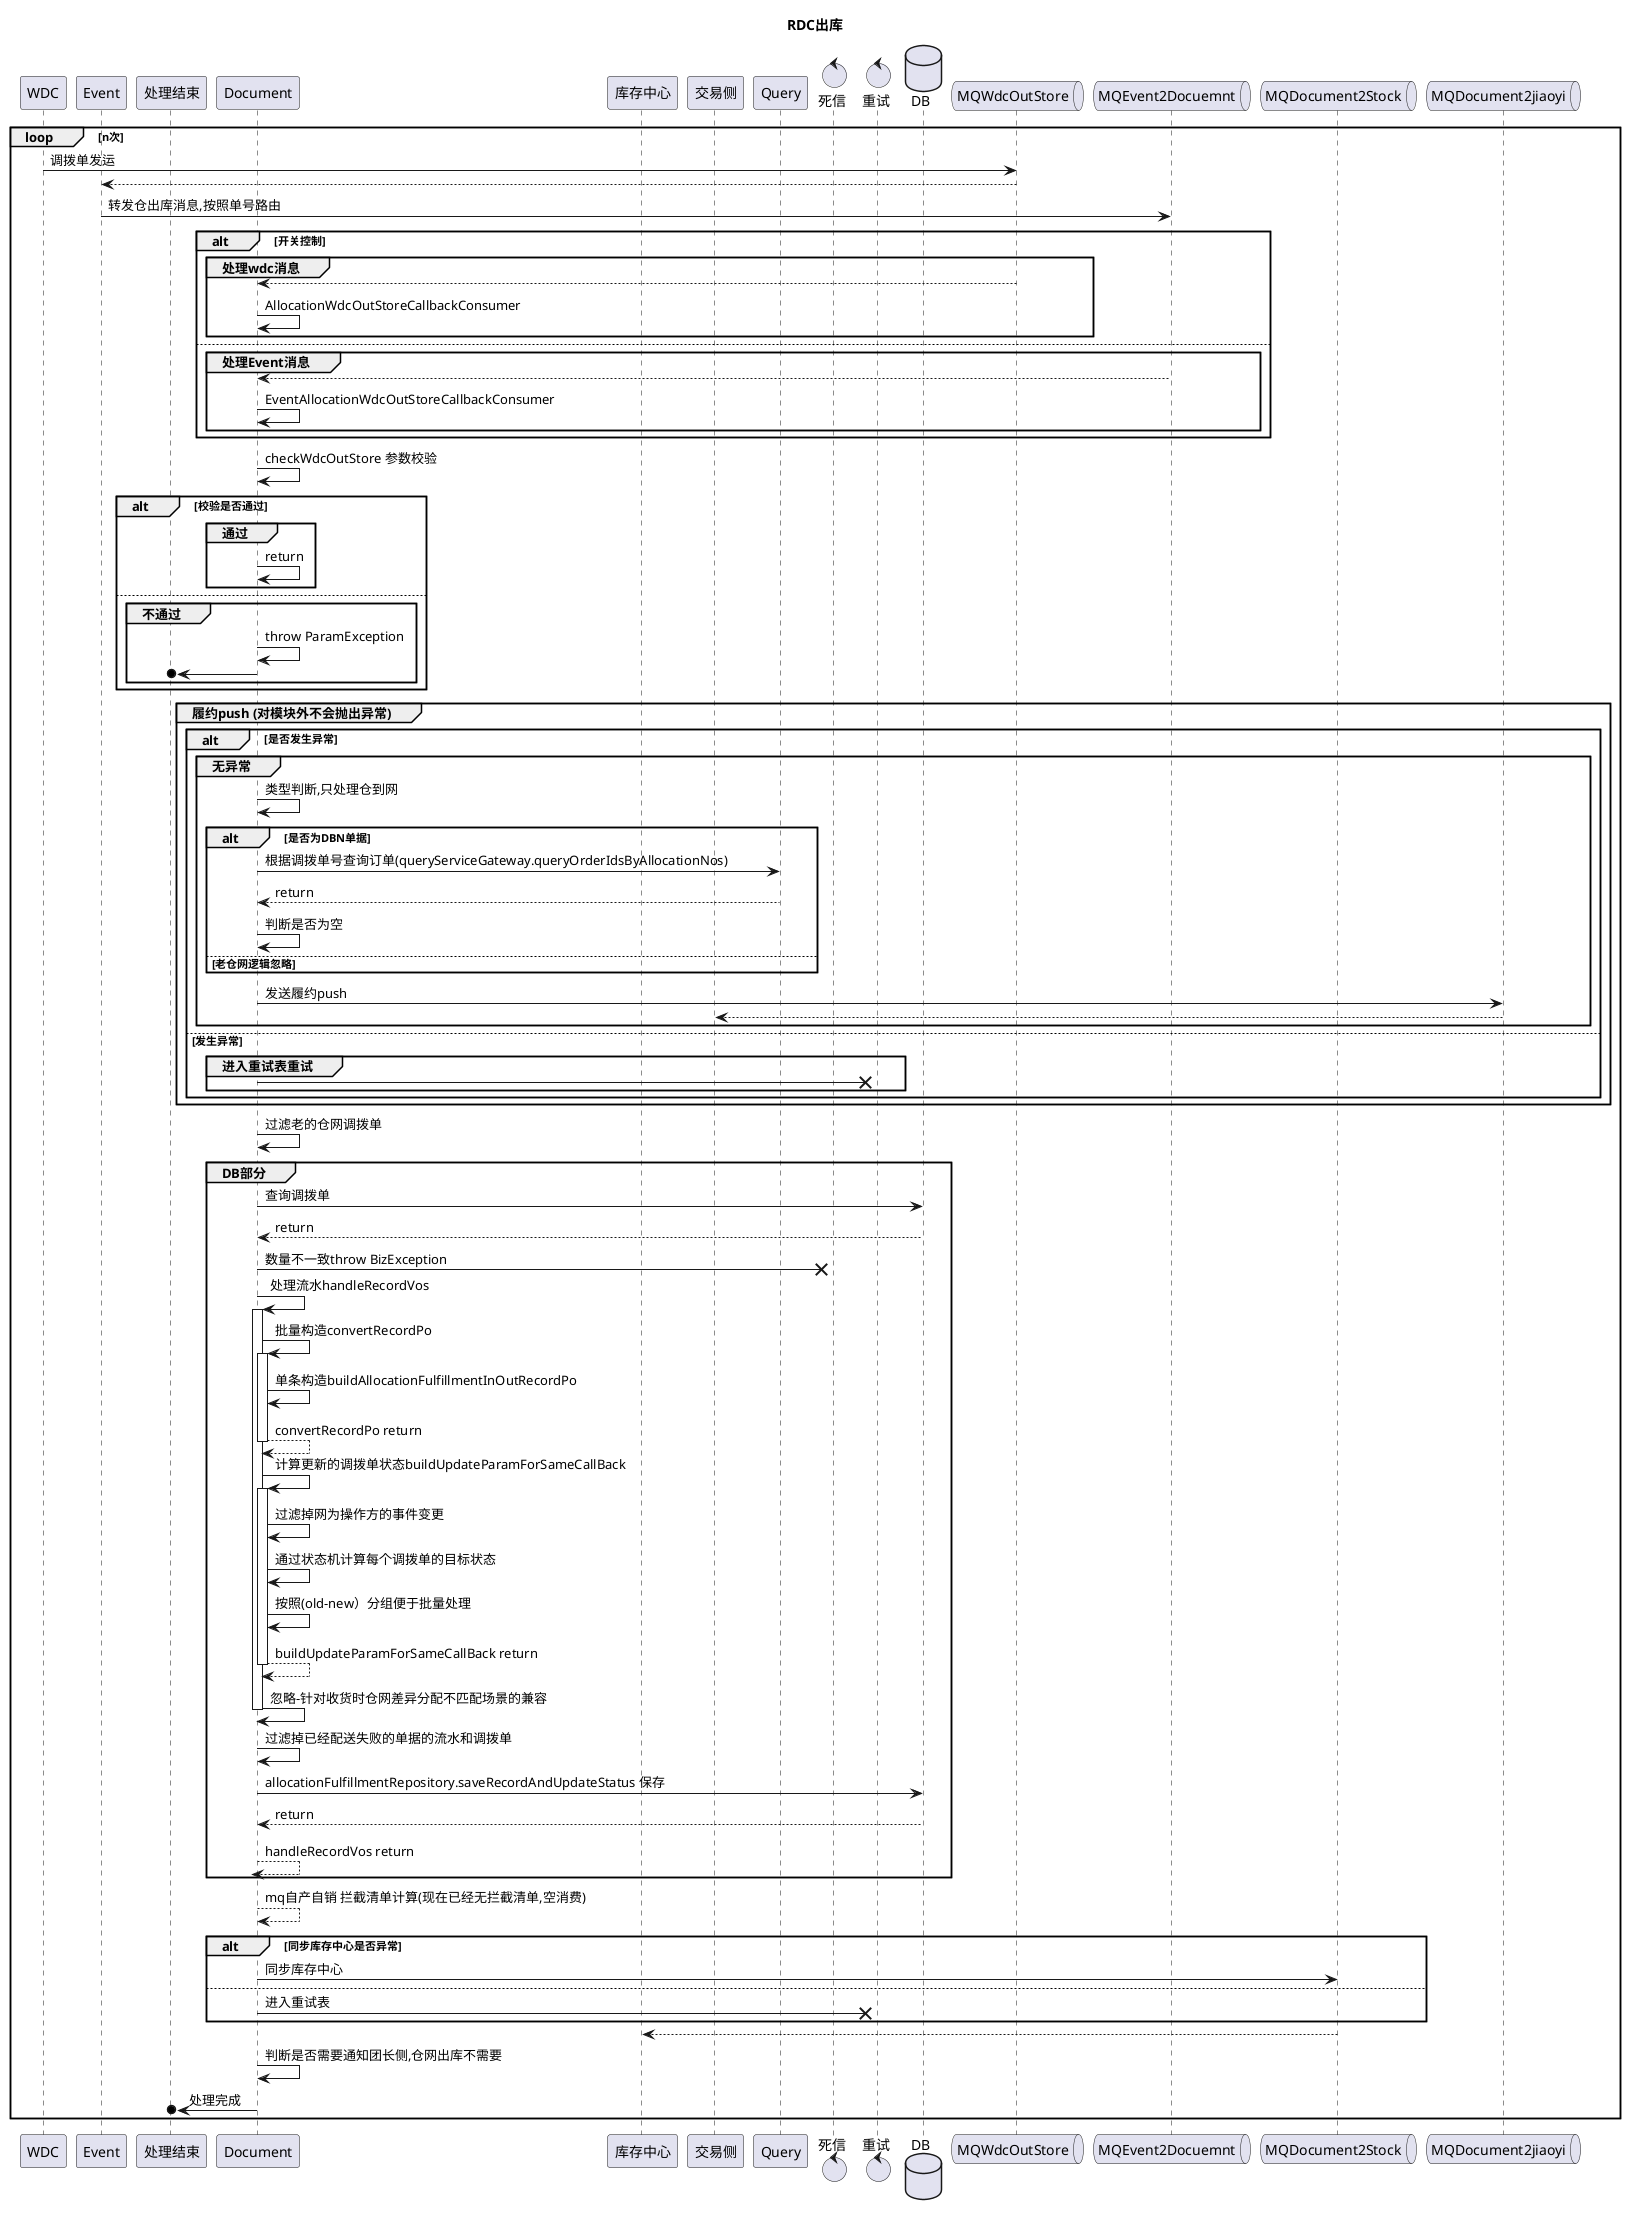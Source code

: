 @startuml
title RDC出库

participant WDC as WDC
participant Event as Event

participant 处理结束 as 处理结束
participant Document as Document

participant 库存中心 as 库存中心
participant 交易侧 as 交易侧
participant Query as Query
control 死信 as 死信
control 重试 as 重试
database DB as DB
queue MQWdcOutStore as MQWdcOutStore
queue MQEvent2Docuemnt as MQEvent2Docuemnt
queue MQDocument2Stock as MQDocument2Stock
queue MQDocument2jiaoyi as MQDocument2jiaoyi

loop n次
       WDC -> MQWdcOutStore:调拨单发运
       MQWdcOutStore --> Event
       Event -> MQEvent2Docuemnt :转发仓出库消息,按照单号路由

       alt  开关控制
         group 处理wdc消息
              MQWdcOutStore --> Document
              Document -> Document:AllocationWdcOutStoreCallbackConsumer
         end
       else
         group 处理Event消息
             MQEvent2Docuemnt --> Document
             Document -> Document:EventAllocationWdcOutStoreCallbackConsumer
         end
       end
      Document -> Document :checkWdcOutStore 参数校验
      alt 校验是否通过
           group 通过
           Document -> Document: return
           end
      else
          group 不通过
          Document -> Document: throw ParamException
          Document ->o  处理结束
          end
      end
      group 履约push (对模块外不会抛出异常)
      alt 是否发生异常
      group 无异常
         Document -> Document:类型判断,只处理仓到网
         alt 是否为DBN单据
         Document -> Query:根据调拨单号查询订单(queryServiceGateway.queryOrderIdsByAllocationNos)
         Query --> Document:return
         Document -> Document:判断是否为空
         else 老仓网逻辑忽略
         end
         Document-> MQDocument2jiaoyi:发送履约push
         MQDocument2jiaoyi --> 交易侧
      end
      else 发生异常
         group 进入重试表重试
         Document ->x 重试
         end
      end
      end
     Document -> Document:过滤老的仓网调拨单
     group DB部分
         Document -> DB:查询调拨单
         DB --> Document:return
         Document ->x 死信 :数量不一致throw BizException
         Document -> Document ++: 处理流水handleRecordVos
         Document -> Document ++: 批量构造convertRecordPo
         Document -> Document : 单条构造buildAllocationFulfillmentInOutRecordPo
         Document --> Document --: convertRecordPo return
         Document -> Document ++:计算更新的调拨单状态buildUpdateParamForSameCallBack
         Document -> Document :过滤掉网为操作方的事件变更
         Document -> Document :通过状态机计算每个调拨单的目标状态
         Document -> Document :按照(old-new）分组便于批量处理
         Document --> Document --:buildUpdateParamForSameCallBack return
         Document -> Document --:忽略-针对收货时仓网差异分配不匹配场景的兼容
         Document -> Document:过滤掉已经配送失败的单据的流水和调拨单
         Document -> DB : allocationFulfillmentRepository.saveRecordAndUpdateStatus 保存
         DB --> Document:return
         Document --> Document --:handleRecordVos return
     end
         Document --> Document :mq自产自销 拦截清单计算(现在已经无拦截清单,空消费)
     alt 同步库存中心是否异常
          Document -> MQDocument2Stock: 同步库存中心
      else
          Document ->x 重试:进入重试表
      end
          MQDocument2Stock --> 库存中心
     Document -> Document :判断是否需要通知团长侧,仓网出库不需要
     Document ->o 处理结束: 处理完成
end
@enduml